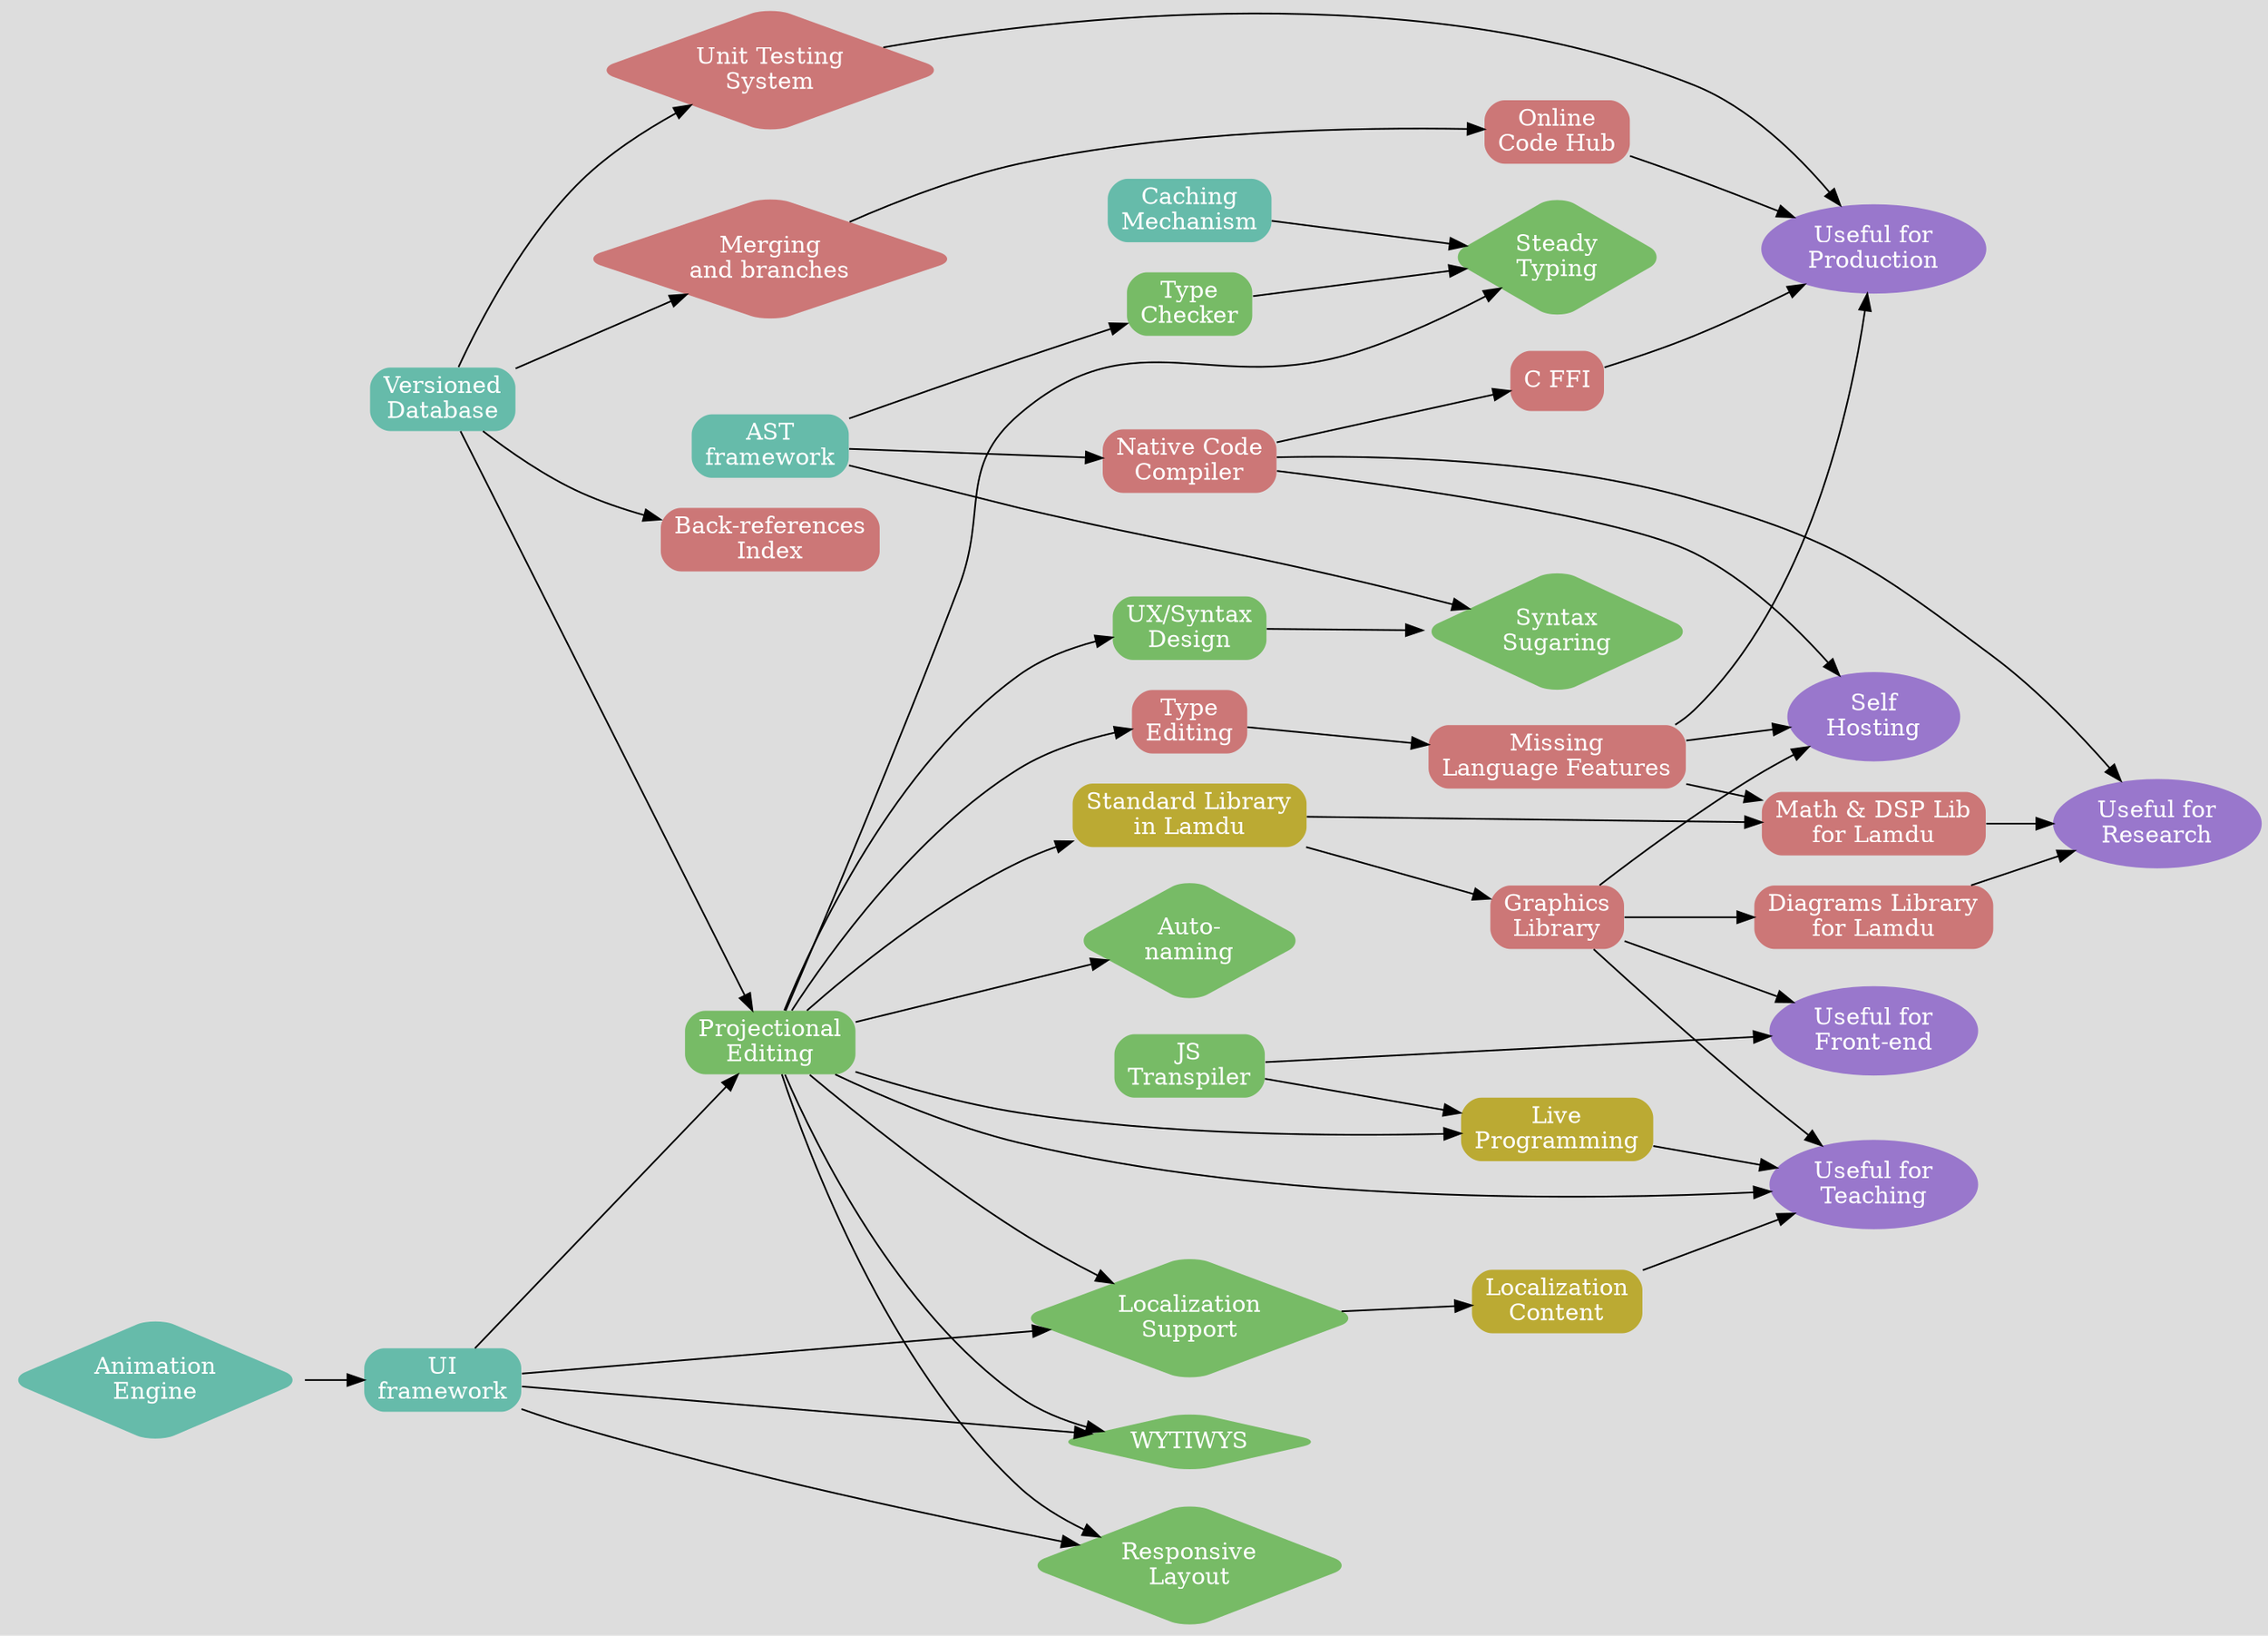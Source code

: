 digraph {
    rankdir=LR
    bgcolor="#dddddd"

    node [style="filled" fontcolor="white" color=invis]
    
    node [fillcolor="#9977cc"]
    goal_edu [label="Useful for\nTeaching"]
    goal_research [label="Useful for\nResearch"]
    goal_dev [label="Useful for\nProduction"]
    goal_frontend [label="Useful for\nFront-end"]
    selfhost [label="Self\nHosting"]

    node [style="filled,rounded" fontcolor="white" color=invis shape=rect]

    node [fillcolor="#66bbaa"]

    anim [label="Animation\nEngine" shape=diamond]
    momentu [label="UI\nframework"]
    hypertypes [label="AST\nframework"]
    deltum [label="Versioned\nDatabase"]
    cache [label="Caching\nMechanism"]

    node [fillcolor="#77bb66"]

    projedit [label="Projectional\nEditing"]
    typcheck [label="Type\nChecker"]
    transpile_js [label="JS\nTranspiler"]
    steady [label="Steady\nTyping" shape=diamond]
    sugar [label="Syntax\nSugaring" shape=diamond]
    layout [label="Responsive\nLayout" shape=diamond]
    i18n [label="Localization\nSupport" shape=diamond]
    wytiwys [label="WYTIWYS" shape=diamond]
    naming [label="Auto-\nnaming" shape=diamond]
    syntax [label="UX/Syntax\nDesign"]
    
    node [fillcolor="#bbaa33"]

    live [label="Live\nProgramming"]
    lib_base [label="Standard Library\nin Lamdu"]
    i18n_content [label="Localization\nContent"]

    node [fillcolor="#cc7777"]

    backrefs [label="Back-references\nIndex"]
    testing [label="Unit Testing\nSystem" shape=diamond]
    typedit [label="Type\nEditing"]
    langfull [label="Missing\nLanguage Features"]
    compiler [label="Native Code\nCompiler"]
    merge [label="Merging\nand branches" shape=diamond]
    lib_graphics [label="Graphics\nLibrary"]
    lib_math [label="Math & DSP Lib\nfor Lamdu"]
    lib_plot [label="Diagrams Library\nfor Lamdu"]
    codehub [label="Online\nCode Hub"]
    ffi_c [label="C FFI"]

    anim -> momentu
    cache -> steady
    deltum -> projedit
    deltum -> merge
    deltum -> testing
    deltum -> backrefs
    momentu -> layout
    momentu -> projedit
    momentu -> wytiwys
    projedit -> live
    projedit -> steady
    projedit -> i18n
    projedit -> typedit
    projedit -> wytiwys
    typcheck -> steady
    transpile_js -> live
    hypertypes -> typcheck
    hypertypes -> sugar
    hypertypes -> compiler
    typedit -> langfull
    langfull -> selfhost
    compiler -> selfhost
    compiler -> ffi_c
    projedit -> lib_base
    projedit -> naming
    i18n -> i18n_content
    lib_base -> lib_graphics
    lib_base -> lib_math
    lib_graphics -> lib_plot
    lib_graphics -> selfhost
    langfull -> lib_math
    merge -> codehub
    projedit -> syntax
    syntax -> sugar
    projedit -> layout
    momentu -> i18n

    i18n_content -> goal_edu
    live -> goal_edu
    lib_graphics -> goal_edu
    projedit -> goal_edu
    lib_math -> goal_research
    lib_plot -> goal_research
    compiler -> goal_research
    transpile_js -> goal_frontend
    lib_graphics -> goal_frontend
    codehub -> goal_dev
    ffi_c -> goal_dev
    langfull -> goal_dev
    testing -> goal_dev
}
